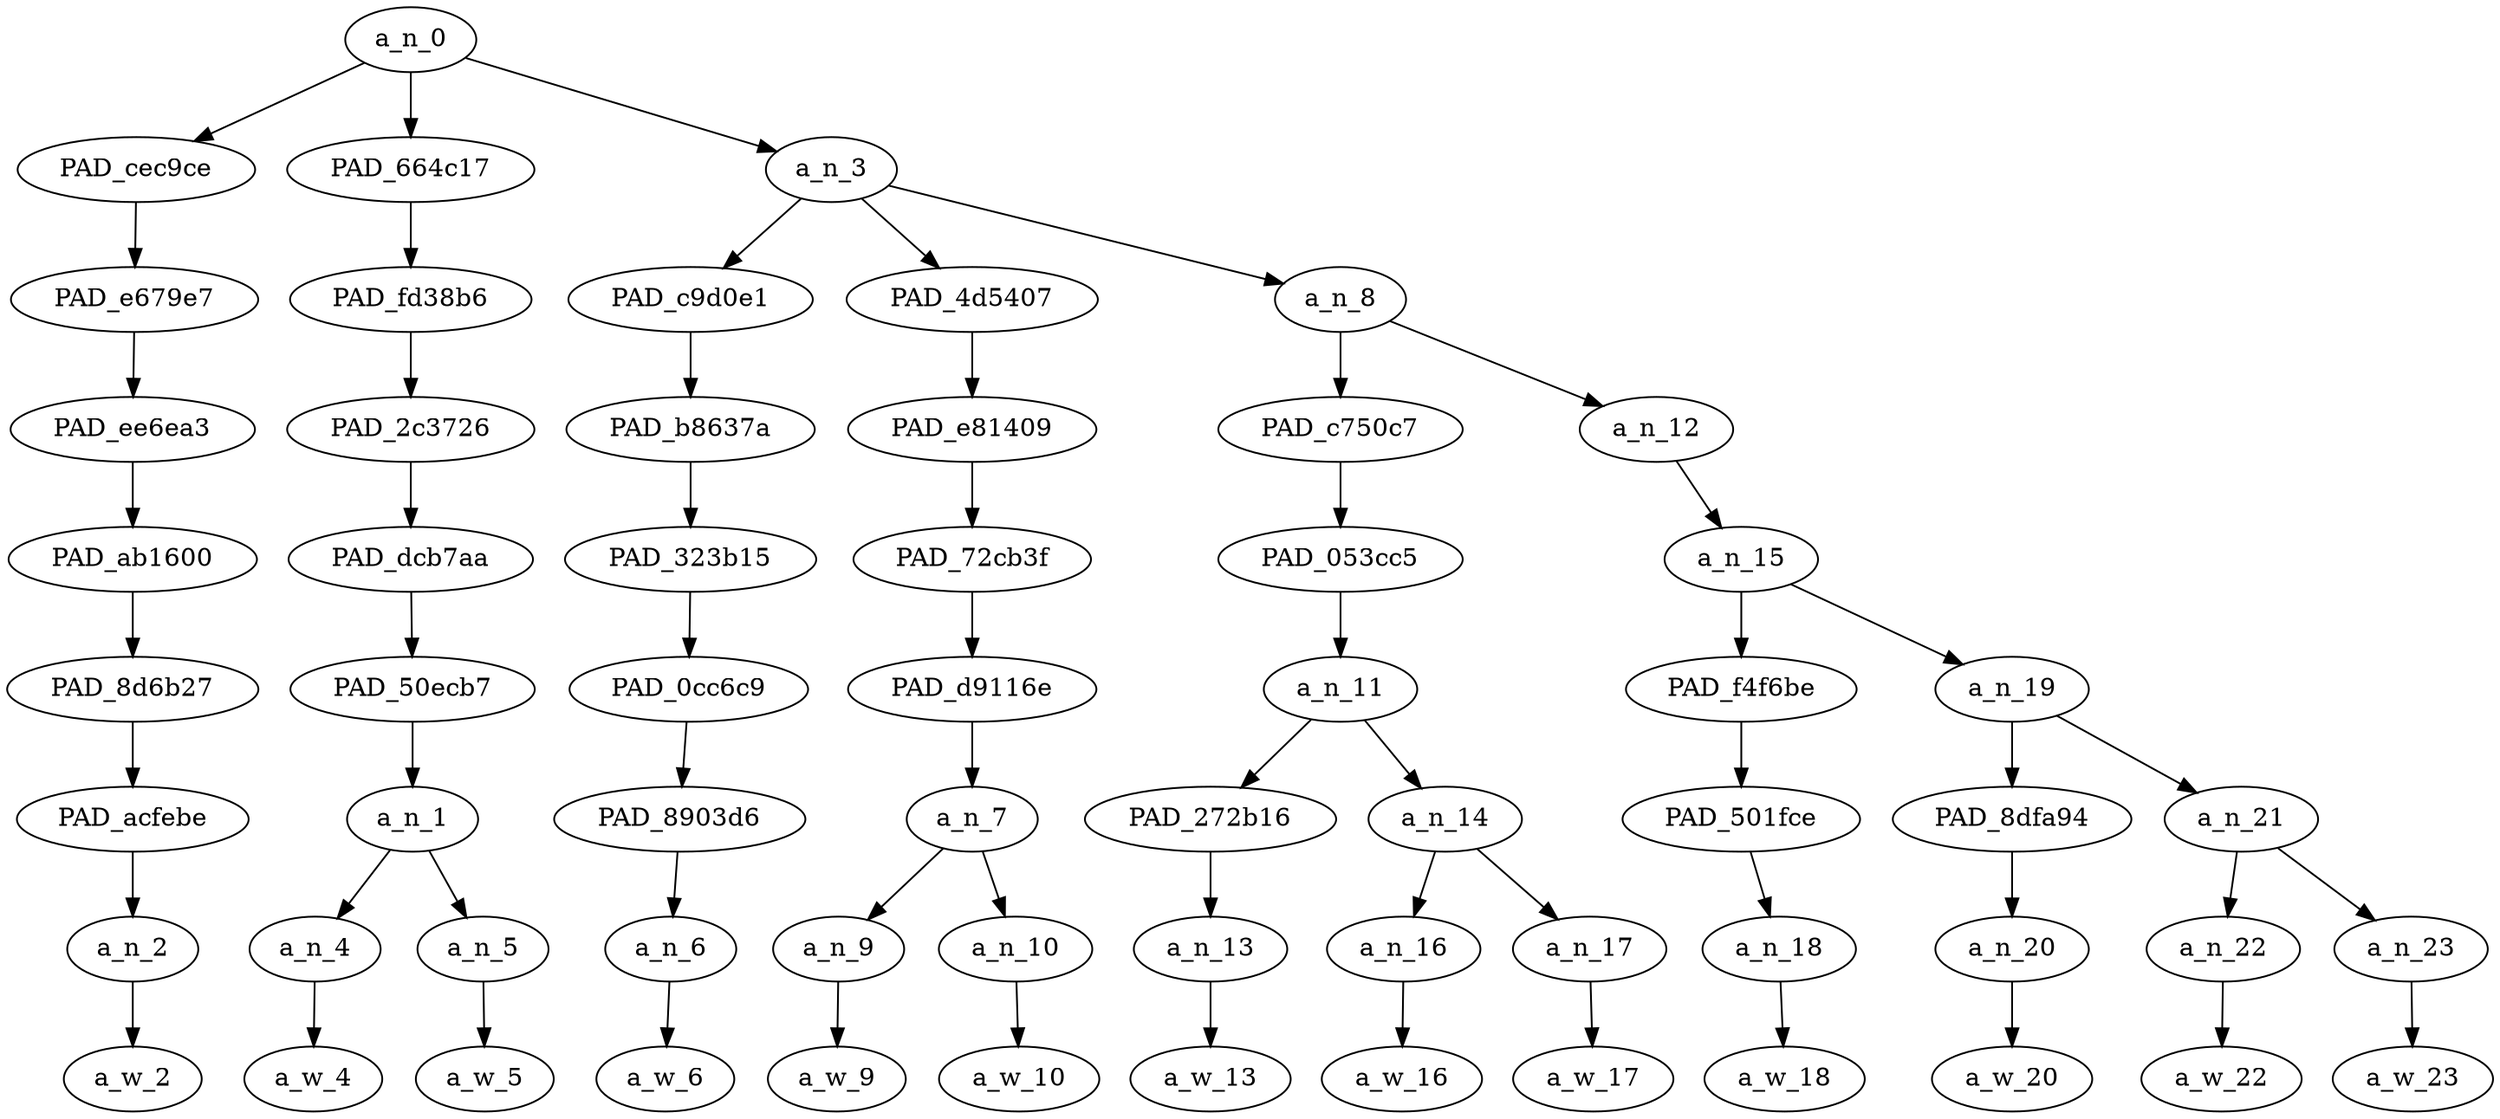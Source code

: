 strict digraph "" {
	a_n_0	[div_dir=1,
		index=0,
		level=8,
		pos="2.5902777777777777,8!",
		text_span="[0, 1, 2, 3, 4, 5, 6, 7, 8, 9, 10, 11, 12]",
		value=1.00000002];
	PAD_cec9ce	[div_dir=1,
		index=1,
		level=7,
		pos="2.0,7!",
		text_span="[2]",
		value=0.04755447];
	a_n_0 -> PAD_cec9ce;
	PAD_664c17	[div_dir=1,
		index=0,
		level=7,
		pos="0.5,7!",
		text_span="[0, 1]",
		value=0.10432148];
	a_n_0 -> PAD_664c17;
	a_n_3	[div_dir=1,
		index=2,
		level=7,
		pos="5.270833333333333,7!",
		text_span="[3, 4, 5, 6, 7, 8, 9, 10, 11, 12]",
		value=0.84802686];
	a_n_0 -> a_n_3;
	PAD_e679e7	[div_dir=1,
		index=1,
		level=6,
		pos="2.0,6!",
		text_span="[2]",
		value=0.04755447];
	PAD_cec9ce -> PAD_e679e7;
	PAD_ee6ea3	[div_dir=1,
		index=1,
		level=5,
		pos="2.0,5!",
		text_span="[2]",
		value=0.04755447];
	PAD_e679e7 -> PAD_ee6ea3;
	PAD_ab1600	[div_dir=1,
		index=1,
		level=4,
		pos="2.0,4!",
		text_span="[2]",
		value=0.04755447];
	PAD_ee6ea3 -> PAD_ab1600;
	PAD_8d6b27	[div_dir=1,
		index=1,
		level=3,
		pos="2.0,3!",
		text_span="[2]",
		value=0.04755447];
	PAD_ab1600 -> PAD_8d6b27;
	PAD_acfebe	[div_dir=1,
		index=1,
		level=2,
		pos="2.0,2!",
		text_span="[2]",
		value=0.04755447];
	PAD_8d6b27 -> PAD_acfebe;
	a_n_2	[div_dir=1,
		index=2,
		level=1,
		pos="2.0,1!",
		text_span="[2]",
		value=0.04755447];
	PAD_acfebe -> a_n_2;
	a_w_2	[div_dir=0,
		index=2,
		level=0,
		pos="2,0!",
		text_span="[2]",
		value=please];
	a_n_2 -> a_w_2;
	PAD_fd38b6	[div_dir=1,
		index=0,
		level=6,
		pos="0.5,6!",
		text_span="[0, 1]",
		value=0.10432148];
	PAD_664c17 -> PAD_fd38b6;
	PAD_2c3726	[div_dir=1,
		index=0,
		level=5,
		pos="0.5,5!",
		text_span="[0, 1]",
		value=0.10432148];
	PAD_fd38b6 -> PAD_2c3726;
	PAD_dcb7aa	[div_dir=1,
		index=0,
		level=4,
		pos="0.5,4!",
		text_span="[0, 1]",
		value=0.10432148];
	PAD_2c3726 -> PAD_dcb7aa;
	PAD_50ecb7	[div_dir=1,
		index=0,
		level=3,
		pos="0.5,3!",
		text_span="[0, 1]",
		value=0.10432148];
	PAD_dcb7aa -> PAD_50ecb7;
	a_n_1	[div_dir=1,
		index=0,
		level=2,
		pos="0.5,2!",
		text_span="[0, 1]",
		value=0.10432148];
	PAD_50ecb7 -> a_n_1;
	a_n_4	[div_dir=1,
		index=0,
		level=1,
		pos="0.0,1!",
		text_span="[0]",
		value=0.05628168];
	a_n_1 -> a_n_4;
	a_n_5	[div_dir=-1,
		index=1,
		level=1,
		pos="1.0,1!",
		text_span="[1]",
		value=0.04771907];
	a_n_1 -> a_n_5;
	a_w_4	[div_dir=0,
		index=0,
		level=0,
		pos="0,0!",
		text_span="[0]",
		value="<user>"];
	a_n_4 -> a_w_4;
	a_w_5	[div_dir=0,
		index=1,
		level=0,
		pos="1,0!",
		text_span="[1]",
		value="<user>1"];
	a_n_5 -> a_w_5;
	PAD_c9d0e1	[div_dir=-1,
		index=2,
		level=6,
		pos="3.0,6!",
		text_span="[3]",
		value=0.03225055];
	a_n_3 -> PAD_c9d0e1;
	PAD_4d5407	[div_dir=1,
		index=3,
		level=6,
		pos="4.5,6!",
		text_span="[4, 5]",
		value=0.08843232];
	a_n_3 -> PAD_4d5407;
	a_n_8	[div_dir=1,
		index=4,
		level=6,
		pos="8.3125,6!",
		text_span="[6, 7, 8, 9, 10, 11, 12]",
		value=0.72730951];
	a_n_3 -> a_n_8;
	PAD_b8637a	[div_dir=-1,
		index=2,
		level=5,
		pos="3.0,5!",
		text_span="[3]",
		value=0.03225055];
	PAD_c9d0e1 -> PAD_b8637a;
	PAD_323b15	[div_dir=-1,
		index=2,
		level=4,
		pos="3.0,4!",
		text_span="[3]",
		value=0.03225055];
	PAD_b8637a -> PAD_323b15;
	PAD_0cc6c9	[div_dir=-1,
		index=2,
		level=3,
		pos="3.0,3!",
		text_span="[3]",
		value=0.03225055];
	PAD_323b15 -> PAD_0cc6c9;
	PAD_8903d6	[div_dir=-1,
		index=2,
		level=2,
		pos="3.0,2!",
		text_span="[3]",
		value=0.03225055];
	PAD_0cc6c9 -> PAD_8903d6;
	a_n_6	[div_dir=-1,
		index=3,
		level=1,
		pos="3.0,1!",
		text_span="[3]",
		value=0.03225055];
	PAD_8903d6 -> a_n_6;
	a_w_6	[div_dir=0,
		index=3,
		level=0,
		pos="3,0!",
		text_span="[3]",
		value=look];
	a_n_6 -> a_w_6;
	PAD_e81409	[div_dir=1,
		index=3,
		level=5,
		pos="4.5,5!",
		text_span="[4, 5]",
		value=0.08843232];
	PAD_4d5407 -> PAD_e81409;
	PAD_72cb3f	[div_dir=1,
		index=3,
		level=4,
		pos="4.5,4!",
		text_span="[4, 5]",
		value=0.08843232];
	PAD_e81409 -> PAD_72cb3f;
	PAD_d9116e	[div_dir=1,
		index=3,
		level=3,
		pos="4.5,3!",
		text_span="[4, 5]",
		value=0.08843232];
	PAD_72cb3f -> PAD_d9116e;
	a_n_7	[div_dir=1,
		index=3,
		level=2,
		pos="4.5,2!",
		text_span="[4, 5]",
		value=0.08843232];
	PAD_d9116e -> a_n_7;
	a_n_9	[div_dir=-1,
		index=4,
		level=1,
		pos="4.0,1!",
		text_span="[4]",
		value=0.02802083];
	a_n_7 -> a_n_9;
	a_n_10	[div_dir=1,
		index=5,
		level=1,
		pos="5.0,1!",
		text_span="[5]",
		value=0.06031119];
	a_n_7 -> a_n_10;
	a_w_9	[div_dir=0,
		index=4,
		level=0,
		pos="4,0!",
		text_span="[4]",
		value=at];
	a_n_9 -> a_w_9;
	a_w_10	[div_dir=0,
		index=5,
		level=0,
		pos="5,0!",
		text_span="[5]",
		value=refugees];
	a_n_10 -> a_w_10;
	PAD_c750c7	[div_dir=-1,
		index=4,
		level=5,
		pos="6.75,5!",
		text_span="[6, 7, 8]",
		value=0.14121592];
	a_n_8 -> PAD_c750c7;
	a_n_12	[div_dir=1,
		index=5,
		level=5,
		pos="9.875,5!",
		text_span="[9, 10, 11, 12]",
		value=0.58607464];
	a_n_8 -> a_n_12;
	PAD_053cc5	[div_dir=-1,
		index=4,
		level=4,
		pos="6.75,4!",
		text_span="[6, 7, 8]",
		value=0.14121592];
	PAD_c750c7 -> PAD_053cc5;
	a_n_11	[div_dir=-1,
		index=4,
		level=3,
		pos="6.75,3!",
		text_span="[6, 7, 8]",
		value=0.14121592];
	PAD_053cc5 -> a_n_11;
	PAD_272b16	[div_dir=-1,
		index=4,
		level=2,
		pos="6.0,2!",
		text_span="[6]",
		value=0.05912271];
	a_n_11 -> PAD_272b16;
	a_n_14	[div_dir=-1,
		index=5,
		level=2,
		pos="7.5,2!",
		text_span="[7, 8]",
		value=0.08190395];
	a_n_11 -> a_n_14;
	a_n_13	[div_dir=-1,
		index=6,
		level=1,
		pos="6.0,1!",
		text_span="[6]",
		value=0.05912271];
	PAD_272b16 -> a_n_13;
	a_w_13	[div_dir=0,
		index=6,
		level=0,
		pos="6,0!",
		text_span="[6]",
		value=iraqi];
	a_n_13 -> a_w_13;
	a_n_16	[div_dir=-1,
		index=7,
		level=1,
		pos="7.0,1!",
		text_span="[7]",
		value=0.02668283];
	a_n_14 -> a_n_16;
	a_n_17	[div_dir=-1,
		index=8,
		level=1,
		pos="8.0,1!",
		text_span="[8]",
		value=0.05504226];
	a_n_14 -> a_n_17;
	a_w_16	[div_dir=0,
		index=7,
		level=0,
		pos="7,0!",
		text_span="[7]",
		value=in];
	a_n_16 -> a_w_16;
	a_w_17	[div_dir=0,
		index=8,
		level=0,
		pos="8,0!",
		text_span="[8]",
		value=turkey];
	a_n_17 -> a_w_17;
	a_n_15	[div_dir=1,
		index=5,
		level=4,
		pos="9.875,4!",
		text_span="[9, 10, 11, 12]",
		value=0.58596373];
	a_n_12 -> a_n_15;
	PAD_f4f6be	[div_dir=1,
		index=5,
		level=3,
		pos="9.0,3!",
		text_span="[9]",
		value=0.02484008];
	a_n_15 -> PAD_f4f6be;
	a_n_19	[div_dir=1,
		index=6,
		level=3,
		pos="10.75,3!",
		text_span="[10, 11, 12]",
		value=0.56101273];
	a_n_15 -> a_n_19;
	PAD_501fce	[div_dir=1,
		index=6,
		level=2,
		pos="9.0,2!",
		text_span="[9]",
		value=0.02484008];
	PAD_f4f6be -> PAD_501fce;
	a_n_18	[div_dir=1,
		index=9,
		level=1,
		pos="9.0,1!",
		text_span="[9]",
		value=0.02484008];
	PAD_501fce -> a_n_18;
	a_w_18	[div_dir=0,
		index=9,
		level=0,
		pos="9,0!",
		text_span="[9]",
		value=they];
	a_n_18 -> a_w_18;
	PAD_8dfa94	[div_dir=-1,
		index=7,
		level=2,
		pos="10.0,2!",
		text_span="[10]",
		value=0.02572301];
	a_n_19 -> PAD_8dfa94;
	a_n_21	[div_dir=1,
		index=8,
		level=2,
		pos="11.5,2!",
		text_span="[11, 12]",
		value=0.53518814];
	a_n_19 -> a_n_21;
	a_n_20	[div_dir=-1,
		index=10,
		level=1,
		pos="10.0,1!",
		text_span="[10]",
		value=0.02572301];
	PAD_8dfa94 -> a_n_20;
	a_w_20	[div_dir=0,
		index=10,
		level=0,
		pos="10,0!",
		text_span="[10]",
		value=want];
	a_n_20 -> a_w_20;
	a_n_22	[div_dir=1,
		index=11,
		level=1,
		pos="11.0,1!",
		text_span="[11]",
		value=0.03031429];
	a_n_21 -> a_n_22;
	a_n_23	[div_dir=1,
		index=12,
		level=1,
		pos="12.0,1!",
		text_span="[12]",
		value=0.50475514];
	a_n_21 -> a_n_23;
	a_w_22	[div_dir=0,
		index=11,
		level=0,
		pos="11,0!",
		text_span="[11]",
		value=home];
	a_n_22 -> a_w_22;
	a_w_23	[div_dir=0,
		index=12,
		level=0,
		pos="12,0!",
		text_span="[12]",
		value=standwithiraqirefugees];
	a_n_23 -> a_w_23;
}
